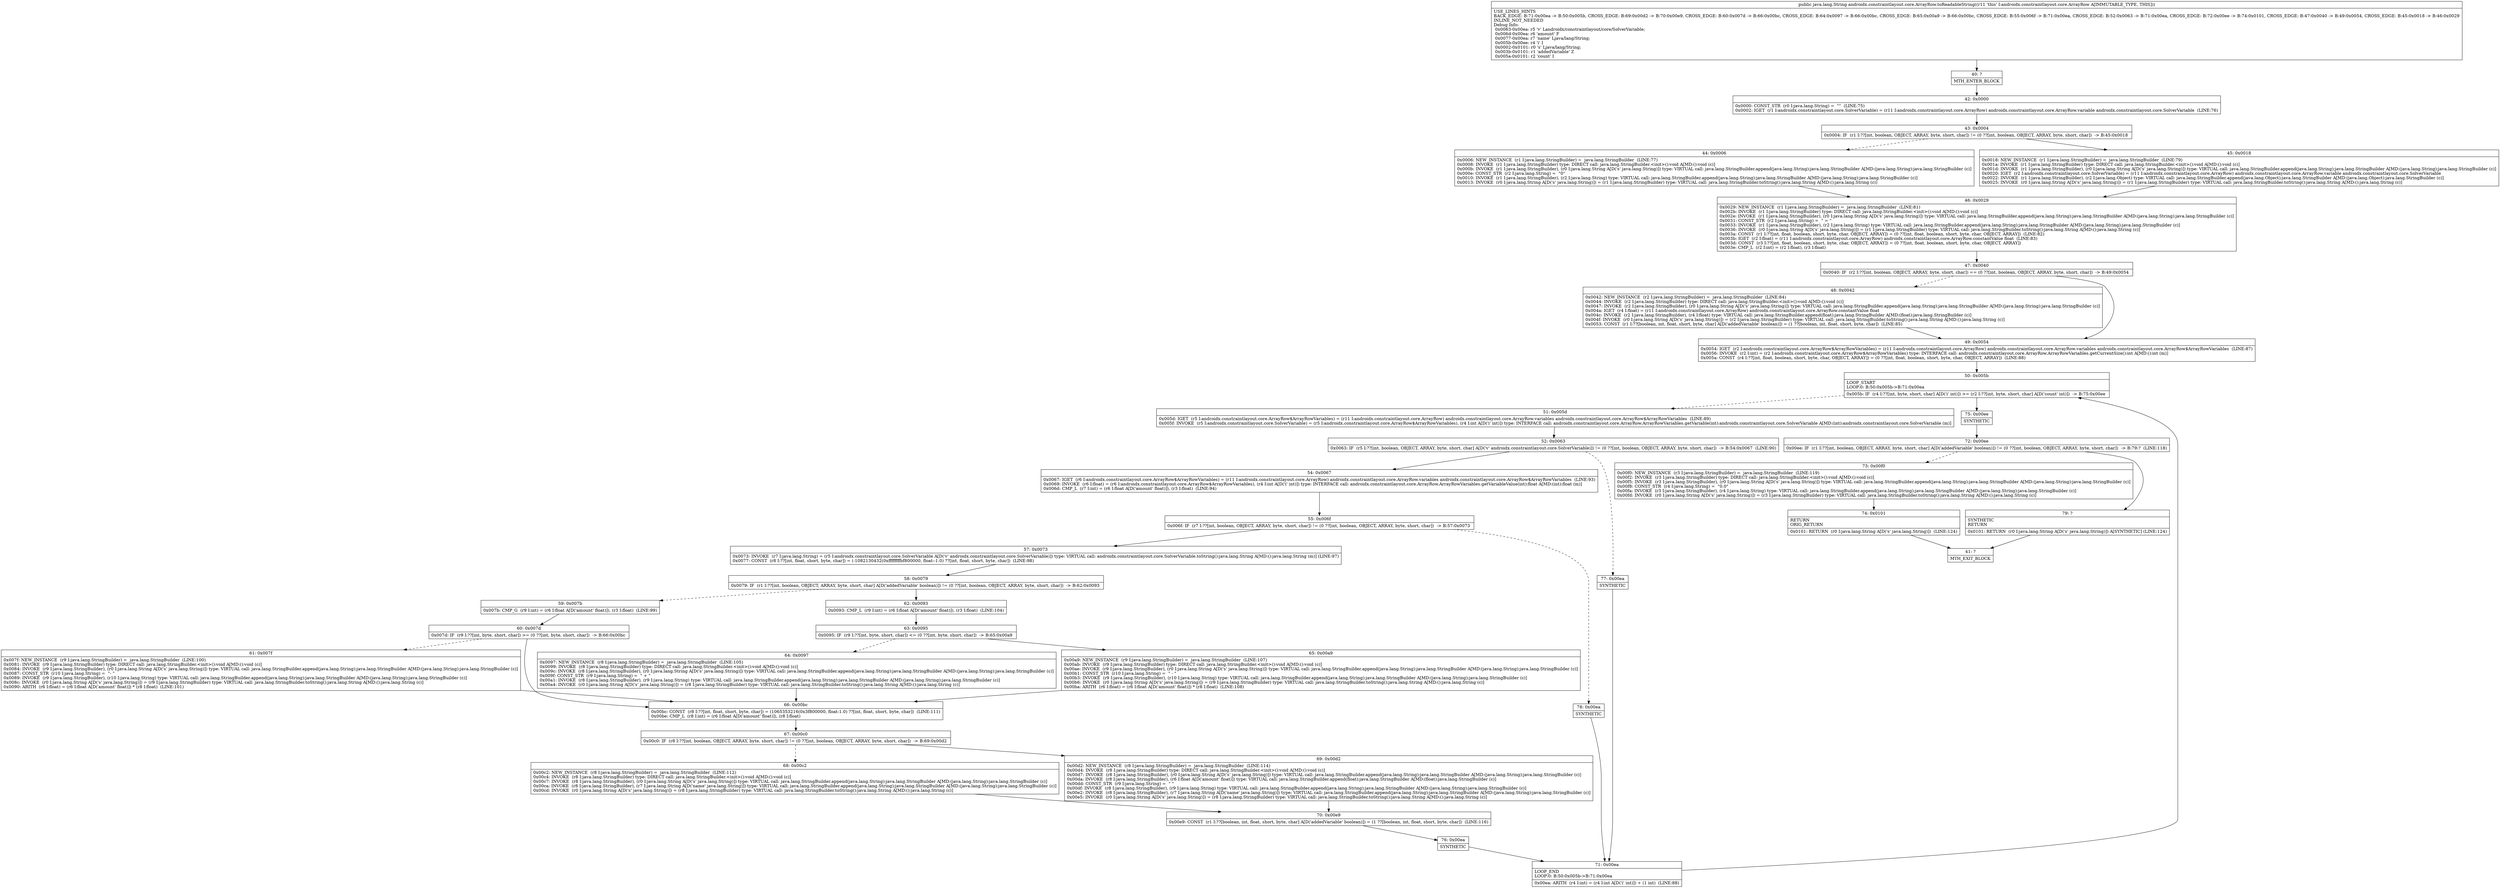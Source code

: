 digraph "CFG forandroidx.constraintlayout.core.ArrayRow.toReadableString()Ljava\/lang\/String;" {
Node_40 [shape=record,label="{40\:\ ?|MTH_ENTER_BLOCK\l}"];
Node_42 [shape=record,label="{42\:\ 0x0000|0x0000: CONST_STR  (r0 I:java.lang.String) =  \"\"  (LINE:75)\l0x0002: IGET  (r1 I:androidx.constraintlayout.core.SolverVariable) = (r11 I:androidx.constraintlayout.core.ArrayRow) androidx.constraintlayout.core.ArrayRow.variable androidx.constraintlayout.core.SolverVariable  (LINE:76)\l}"];
Node_43 [shape=record,label="{43\:\ 0x0004|0x0004: IF  (r1 I:??[int, boolean, OBJECT, ARRAY, byte, short, char]) != (0 ??[int, boolean, OBJECT, ARRAY, byte, short, char])  \-\> B:45:0x0018 \l}"];
Node_44 [shape=record,label="{44\:\ 0x0006|0x0006: NEW_INSTANCE  (r1 I:java.lang.StringBuilder) =  java.lang.StringBuilder  (LINE:77)\l0x0008: INVOKE  (r1 I:java.lang.StringBuilder) type: DIRECT call: java.lang.StringBuilder.\<init\>():void A[MD:():void (c)]\l0x000b: INVOKE  (r1 I:java.lang.StringBuilder), (r0 I:java.lang.String A[D('s' java.lang.String)]) type: VIRTUAL call: java.lang.StringBuilder.append(java.lang.String):java.lang.StringBuilder A[MD:(java.lang.String):java.lang.StringBuilder (c)]\l0x000e: CONST_STR  (r2 I:java.lang.String) =  \"0\" \l0x0010: INVOKE  (r1 I:java.lang.StringBuilder), (r2 I:java.lang.String) type: VIRTUAL call: java.lang.StringBuilder.append(java.lang.String):java.lang.StringBuilder A[MD:(java.lang.String):java.lang.StringBuilder (c)]\l0x0013: INVOKE  (r0 I:java.lang.String A[D('s' java.lang.String)]) = (r1 I:java.lang.StringBuilder) type: VIRTUAL call: java.lang.StringBuilder.toString():java.lang.String A[MD:():java.lang.String (c)]\l}"];
Node_46 [shape=record,label="{46\:\ 0x0029|0x0029: NEW_INSTANCE  (r1 I:java.lang.StringBuilder) =  java.lang.StringBuilder  (LINE:81)\l0x002b: INVOKE  (r1 I:java.lang.StringBuilder) type: DIRECT call: java.lang.StringBuilder.\<init\>():void A[MD:():void (c)]\l0x002e: INVOKE  (r1 I:java.lang.StringBuilder), (r0 I:java.lang.String A[D('s' java.lang.String)]) type: VIRTUAL call: java.lang.StringBuilder.append(java.lang.String):java.lang.StringBuilder A[MD:(java.lang.String):java.lang.StringBuilder (c)]\l0x0031: CONST_STR  (r2 I:java.lang.String) =  \" = \" \l0x0033: INVOKE  (r1 I:java.lang.StringBuilder), (r2 I:java.lang.String) type: VIRTUAL call: java.lang.StringBuilder.append(java.lang.String):java.lang.StringBuilder A[MD:(java.lang.String):java.lang.StringBuilder (c)]\l0x0036: INVOKE  (r0 I:java.lang.String A[D('s' java.lang.String)]) = (r1 I:java.lang.StringBuilder) type: VIRTUAL call: java.lang.StringBuilder.toString():java.lang.String A[MD:():java.lang.String (c)]\l0x003a: CONST  (r1 I:??[int, float, boolean, short, byte, char, OBJECT, ARRAY]) = (0 ??[int, float, boolean, short, byte, char, OBJECT, ARRAY])  (LINE:82)\l0x003b: IGET  (r2 I:float) = (r11 I:androidx.constraintlayout.core.ArrayRow) androidx.constraintlayout.core.ArrayRow.constantValue float  (LINE:83)\l0x003d: CONST  (r3 I:??[int, float, boolean, short, byte, char, OBJECT, ARRAY]) = (0 ??[int, float, boolean, short, byte, char, OBJECT, ARRAY]) \l0x003e: CMP_L  (r2 I:int) = (r2 I:float), (r3 I:float) \l}"];
Node_47 [shape=record,label="{47\:\ 0x0040|0x0040: IF  (r2 I:??[int, boolean, OBJECT, ARRAY, byte, short, char]) == (0 ??[int, boolean, OBJECT, ARRAY, byte, short, char])  \-\> B:49:0x0054 \l}"];
Node_48 [shape=record,label="{48\:\ 0x0042|0x0042: NEW_INSTANCE  (r2 I:java.lang.StringBuilder) =  java.lang.StringBuilder  (LINE:84)\l0x0044: INVOKE  (r2 I:java.lang.StringBuilder) type: DIRECT call: java.lang.StringBuilder.\<init\>():void A[MD:():void (c)]\l0x0047: INVOKE  (r2 I:java.lang.StringBuilder), (r0 I:java.lang.String A[D('s' java.lang.String)]) type: VIRTUAL call: java.lang.StringBuilder.append(java.lang.String):java.lang.StringBuilder A[MD:(java.lang.String):java.lang.StringBuilder (c)]\l0x004a: IGET  (r4 I:float) = (r11 I:androidx.constraintlayout.core.ArrayRow) androidx.constraintlayout.core.ArrayRow.constantValue float \l0x004c: INVOKE  (r2 I:java.lang.StringBuilder), (r4 I:float) type: VIRTUAL call: java.lang.StringBuilder.append(float):java.lang.StringBuilder A[MD:(float):java.lang.StringBuilder (c)]\l0x004f: INVOKE  (r0 I:java.lang.String A[D('s' java.lang.String)]) = (r2 I:java.lang.StringBuilder) type: VIRTUAL call: java.lang.StringBuilder.toString():java.lang.String A[MD:():java.lang.String (c)]\l0x0053: CONST  (r1 I:??[boolean, int, float, short, byte, char] A[D('addedVariable' boolean)]) = (1 ??[boolean, int, float, short, byte, char])  (LINE:85)\l}"];
Node_49 [shape=record,label="{49\:\ 0x0054|0x0054: IGET  (r2 I:androidx.constraintlayout.core.ArrayRow$ArrayRowVariables) = (r11 I:androidx.constraintlayout.core.ArrayRow) androidx.constraintlayout.core.ArrayRow.variables androidx.constraintlayout.core.ArrayRow$ArrayRowVariables  (LINE:87)\l0x0056: INVOKE  (r2 I:int) = (r2 I:androidx.constraintlayout.core.ArrayRow$ArrayRowVariables) type: INTERFACE call: androidx.constraintlayout.core.ArrayRow.ArrayRowVariables.getCurrentSize():int A[MD:():int (m)]\l0x005a: CONST  (r4 I:??[int, float, boolean, short, byte, char, OBJECT, ARRAY]) = (0 ??[int, float, boolean, short, byte, char, OBJECT, ARRAY])  (LINE:88)\l}"];
Node_50 [shape=record,label="{50\:\ 0x005b|LOOP_START\lLOOP:0: B:50:0x005b\-\>B:71:0x00ea\l|0x005b: IF  (r4 I:??[int, byte, short, char] A[D('i' int)]) \>= (r2 I:??[int, byte, short, char] A[D('count' int)])  \-\> B:75:0x00ee \l}"];
Node_51 [shape=record,label="{51\:\ 0x005d|0x005d: IGET  (r5 I:androidx.constraintlayout.core.ArrayRow$ArrayRowVariables) = (r11 I:androidx.constraintlayout.core.ArrayRow) androidx.constraintlayout.core.ArrayRow.variables androidx.constraintlayout.core.ArrayRow$ArrayRowVariables  (LINE:89)\l0x005f: INVOKE  (r5 I:androidx.constraintlayout.core.SolverVariable) = (r5 I:androidx.constraintlayout.core.ArrayRow$ArrayRowVariables), (r4 I:int A[D('i' int)]) type: INTERFACE call: androidx.constraintlayout.core.ArrayRow.ArrayRowVariables.getVariable(int):androidx.constraintlayout.core.SolverVariable A[MD:(int):androidx.constraintlayout.core.SolverVariable (m)]\l}"];
Node_52 [shape=record,label="{52\:\ 0x0063|0x0063: IF  (r5 I:??[int, boolean, OBJECT, ARRAY, byte, short, char] A[D('v' androidx.constraintlayout.core.SolverVariable)]) != (0 ??[int, boolean, OBJECT, ARRAY, byte, short, char])  \-\> B:54:0x0067  (LINE:90)\l}"];
Node_54 [shape=record,label="{54\:\ 0x0067|0x0067: IGET  (r6 I:androidx.constraintlayout.core.ArrayRow$ArrayRowVariables) = (r11 I:androidx.constraintlayout.core.ArrayRow) androidx.constraintlayout.core.ArrayRow.variables androidx.constraintlayout.core.ArrayRow$ArrayRowVariables  (LINE:93)\l0x0069: INVOKE  (r6 I:float) = (r6 I:androidx.constraintlayout.core.ArrayRow$ArrayRowVariables), (r4 I:int A[D('i' int)]) type: INTERFACE call: androidx.constraintlayout.core.ArrayRow.ArrayRowVariables.getVariableValue(int):float A[MD:(int):float (m)]\l0x006d: CMP_L  (r7 I:int) = (r6 I:float A[D('amount' float)]), (r3 I:float)  (LINE:94)\l}"];
Node_55 [shape=record,label="{55\:\ 0x006f|0x006f: IF  (r7 I:??[int, boolean, OBJECT, ARRAY, byte, short, char]) != (0 ??[int, boolean, OBJECT, ARRAY, byte, short, char])  \-\> B:57:0x0073 \l}"];
Node_57 [shape=record,label="{57\:\ 0x0073|0x0073: INVOKE  (r7 I:java.lang.String) = (r5 I:androidx.constraintlayout.core.SolverVariable A[D('v' androidx.constraintlayout.core.SolverVariable)]) type: VIRTUAL call: androidx.constraintlayout.core.SolverVariable.toString():java.lang.String A[MD:():java.lang.String (m)] (LINE:97)\l0x0077: CONST  (r8 I:??[int, float, short, byte, char]) = (\-1082130432(0xffffffffbf800000, float:\-1.0) ??[int, float, short, byte, char])  (LINE:98)\l}"];
Node_58 [shape=record,label="{58\:\ 0x0079|0x0079: IF  (r1 I:??[int, boolean, OBJECT, ARRAY, byte, short, char] A[D('addedVariable' boolean)]) != (0 ??[int, boolean, OBJECT, ARRAY, byte, short, char])  \-\> B:62:0x0093 \l}"];
Node_59 [shape=record,label="{59\:\ 0x007b|0x007b: CMP_G  (r9 I:int) = (r6 I:float A[D('amount' float)]), (r3 I:float)  (LINE:99)\l}"];
Node_60 [shape=record,label="{60\:\ 0x007d|0x007d: IF  (r9 I:??[int, byte, short, char]) \>= (0 ??[int, byte, short, char])  \-\> B:66:0x00bc \l}"];
Node_61 [shape=record,label="{61\:\ 0x007f|0x007f: NEW_INSTANCE  (r9 I:java.lang.StringBuilder) =  java.lang.StringBuilder  (LINE:100)\l0x0081: INVOKE  (r9 I:java.lang.StringBuilder) type: DIRECT call: java.lang.StringBuilder.\<init\>():void A[MD:():void (c)]\l0x0084: INVOKE  (r9 I:java.lang.StringBuilder), (r0 I:java.lang.String A[D('s' java.lang.String)]) type: VIRTUAL call: java.lang.StringBuilder.append(java.lang.String):java.lang.StringBuilder A[MD:(java.lang.String):java.lang.StringBuilder (c)]\l0x0087: CONST_STR  (r10 I:java.lang.String) =  \"\- \" \l0x0089: INVOKE  (r9 I:java.lang.StringBuilder), (r10 I:java.lang.String) type: VIRTUAL call: java.lang.StringBuilder.append(java.lang.String):java.lang.StringBuilder A[MD:(java.lang.String):java.lang.StringBuilder (c)]\l0x008c: INVOKE  (r0 I:java.lang.String A[D('s' java.lang.String)]) = (r9 I:java.lang.StringBuilder) type: VIRTUAL call: java.lang.StringBuilder.toString():java.lang.String A[MD:():java.lang.String (c)]\l0x0090: ARITH  (r6 I:float) = (r6 I:float A[D('amount' float)]) * (r8 I:float)  (LINE:101)\l}"];
Node_66 [shape=record,label="{66\:\ 0x00bc|0x00bc: CONST  (r8 I:??[int, float, short, byte, char]) = (1065353216(0x3f800000, float:1.0) ??[int, float, short, byte, char])  (LINE:111)\l0x00be: CMP_L  (r8 I:int) = (r6 I:float A[D('amount' float)]), (r8 I:float) \l}"];
Node_67 [shape=record,label="{67\:\ 0x00c0|0x00c0: IF  (r8 I:??[int, boolean, OBJECT, ARRAY, byte, short, char]) != (0 ??[int, boolean, OBJECT, ARRAY, byte, short, char])  \-\> B:69:0x00d2 \l}"];
Node_68 [shape=record,label="{68\:\ 0x00c2|0x00c2: NEW_INSTANCE  (r8 I:java.lang.StringBuilder) =  java.lang.StringBuilder  (LINE:112)\l0x00c4: INVOKE  (r8 I:java.lang.StringBuilder) type: DIRECT call: java.lang.StringBuilder.\<init\>():void A[MD:():void (c)]\l0x00c7: INVOKE  (r8 I:java.lang.StringBuilder), (r0 I:java.lang.String A[D('s' java.lang.String)]) type: VIRTUAL call: java.lang.StringBuilder.append(java.lang.String):java.lang.StringBuilder A[MD:(java.lang.String):java.lang.StringBuilder (c)]\l0x00ca: INVOKE  (r8 I:java.lang.StringBuilder), (r7 I:java.lang.String A[D('name' java.lang.String)]) type: VIRTUAL call: java.lang.StringBuilder.append(java.lang.String):java.lang.StringBuilder A[MD:(java.lang.String):java.lang.StringBuilder (c)]\l0x00cd: INVOKE  (r0 I:java.lang.String A[D('s' java.lang.String)]) = (r8 I:java.lang.StringBuilder) type: VIRTUAL call: java.lang.StringBuilder.toString():java.lang.String A[MD:():java.lang.String (c)]\l}"];
Node_70 [shape=record,label="{70\:\ 0x00e9|0x00e9: CONST  (r1 I:??[boolean, int, float, short, byte, char] A[D('addedVariable' boolean)]) = (1 ??[boolean, int, float, short, byte, char])  (LINE:116)\l}"];
Node_76 [shape=record,label="{76\:\ 0x00ea|SYNTHETIC\l}"];
Node_71 [shape=record,label="{71\:\ 0x00ea|LOOP_END\lLOOP:0: B:50:0x005b\-\>B:71:0x00ea\l|0x00ea: ARITH  (r4 I:int) = (r4 I:int A[D('i' int)]) + (1 int)  (LINE:88)\l}"];
Node_69 [shape=record,label="{69\:\ 0x00d2|0x00d2: NEW_INSTANCE  (r8 I:java.lang.StringBuilder) =  java.lang.StringBuilder  (LINE:114)\l0x00d4: INVOKE  (r8 I:java.lang.StringBuilder) type: DIRECT call: java.lang.StringBuilder.\<init\>():void A[MD:():void (c)]\l0x00d7: INVOKE  (r8 I:java.lang.StringBuilder), (r0 I:java.lang.String A[D('s' java.lang.String)]) type: VIRTUAL call: java.lang.StringBuilder.append(java.lang.String):java.lang.StringBuilder A[MD:(java.lang.String):java.lang.StringBuilder (c)]\l0x00da: INVOKE  (r8 I:java.lang.StringBuilder), (r6 I:float A[D('amount' float)]) type: VIRTUAL call: java.lang.StringBuilder.append(float):java.lang.StringBuilder A[MD:(float):java.lang.StringBuilder (c)]\l0x00dd: CONST_STR  (r9 I:java.lang.String) =  \" \" \l0x00df: INVOKE  (r8 I:java.lang.StringBuilder), (r9 I:java.lang.String) type: VIRTUAL call: java.lang.StringBuilder.append(java.lang.String):java.lang.StringBuilder A[MD:(java.lang.String):java.lang.StringBuilder (c)]\l0x00e2: INVOKE  (r8 I:java.lang.StringBuilder), (r7 I:java.lang.String A[D('name' java.lang.String)]) type: VIRTUAL call: java.lang.StringBuilder.append(java.lang.String):java.lang.StringBuilder A[MD:(java.lang.String):java.lang.StringBuilder (c)]\l0x00e5: INVOKE  (r0 I:java.lang.String A[D('s' java.lang.String)]) = (r8 I:java.lang.StringBuilder) type: VIRTUAL call: java.lang.StringBuilder.toString():java.lang.String A[MD:():java.lang.String (c)]\l}"];
Node_62 [shape=record,label="{62\:\ 0x0093|0x0093: CMP_L  (r9 I:int) = (r6 I:float A[D('amount' float)]), (r3 I:float)  (LINE:104)\l}"];
Node_63 [shape=record,label="{63\:\ 0x0095|0x0095: IF  (r9 I:??[int, byte, short, char]) \<= (0 ??[int, byte, short, char])  \-\> B:65:0x00a9 \l}"];
Node_64 [shape=record,label="{64\:\ 0x0097|0x0097: NEW_INSTANCE  (r8 I:java.lang.StringBuilder) =  java.lang.StringBuilder  (LINE:105)\l0x0099: INVOKE  (r8 I:java.lang.StringBuilder) type: DIRECT call: java.lang.StringBuilder.\<init\>():void A[MD:():void (c)]\l0x009c: INVOKE  (r8 I:java.lang.StringBuilder), (r0 I:java.lang.String A[D('s' java.lang.String)]) type: VIRTUAL call: java.lang.StringBuilder.append(java.lang.String):java.lang.StringBuilder A[MD:(java.lang.String):java.lang.StringBuilder (c)]\l0x009f: CONST_STR  (r9 I:java.lang.String) =  \" + \" \l0x00a1: INVOKE  (r8 I:java.lang.StringBuilder), (r9 I:java.lang.String) type: VIRTUAL call: java.lang.StringBuilder.append(java.lang.String):java.lang.StringBuilder A[MD:(java.lang.String):java.lang.StringBuilder (c)]\l0x00a4: INVOKE  (r0 I:java.lang.String A[D('s' java.lang.String)]) = (r8 I:java.lang.StringBuilder) type: VIRTUAL call: java.lang.StringBuilder.toString():java.lang.String A[MD:():java.lang.String (c)]\l}"];
Node_65 [shape=record,label="{65\:\ 0x00a9|0x00a9: NEW_INSTANCE  (r9 I:java.lang.StringBuilder) =  java.lang.StringBuilder  (LINE:107)\l0x00ab: INVOKE  (r9 I:java.lang.StringBuilder) type: DIRECT call: java.lang.StringBuilder.\<init\>():void A[MD:():void (c)]\l0x00ae: INVOKE  (r9 I:java.lang.StringBuilder), (r0 I:java.lang.String A[D('s' java.lang.String)]) type: VIRTUAL call: java.lang.StringBuilder.append(java.lang.String):java.lang.StringBuilder A[MD:(java.lang.String):java.lang.StringBuilder (c)]\l0x00b1: CONST_STR  (r10 I:java.lang.String) =  \" \- \" \l0x00b3: INVOKE  (r9 I:java.lang.StringBuilder), (r10 I:java.lang.String) type: VIRTUAL call: java.lang.StringBuilder.append(java.lang.String):java.lang.StringBuilder A[MD:(java.lang.String):java.lang.StringBuilder (c)]\l0x00b6: INVOKE  (r0 I:java.lang.String A[D('s' java.lang.String)]) = (r9 I:java.lang.StringBuilder) type: VIRTUAL call: java.lang.StringBuilder.toString():java.lang.String A[MD:():java.lang.String (c)]\l0x00ba: ARITH  (r6 I:float) = (r6 I:float A[D('amount' float)]) * (r8 I:float)  (LINE:108)\l}"];
Node_78 [shape=record,label="{78\:\ 0x00ea|SYNTHETIC\l}"];
Node_77 [shape=record,label="{77\:\ 0x00ea|SYNTHETIC\l}"];
Node_75 [shape=record,label="{75\:\ 0x00ee|SYNTHETIC\l}"];
Node_72 [shape=record,label="{72\:\ 0x00ee|0x00ee: IF  (r1 I:??[int, boolean, OBJECT, ARRAY, byte, short, char] A[D('addedVariable' boolean)]) != (0 ??[int, boolean, OBJECT, ARRAY, byte, short, char])  \-\> B:79:?  (LINE:118)\l}"];
Node_73 [shape=record,label="{73\:\ 0x00f0|0x00f0: NEW_INSTANCE  (r3 I:java.lang.StringBuilder) =  java.lang.StringBuilder  (LINE:119)\l0x00f2: INVOKE  (r3 I:java.lang.StringBuilder) type: DIRECT call: java.lang.StringBuilder.\<init\>():void A[MD:():void (c)]\l0x00f5: INVOKE  (r3 I:java.lang.StringBuilder), (r0 I:java.lang.String A[D('s' java.lang.String)]) type: VIRTUAL call: java.lang.StringBuilder.append(java.lang.String):java.lang.StringBuilder A[MD:(java.lang.String):java.lang.StringBuilder (c)]\l0x00f8: CONST_STR  (r4 I:java.lang.String) =  \"0.0\" \l0x00fa: INVOKE  (r3 I:java.lang.StringBuilder), (r4 I:java.lang.String) type: VIRTUAL call: java.lang.StringBuilder.append(java.lang.String):java.lang.StringBuilder A[MD:(java.lang.String):java.lang.StringBuilder (c)]\l0x00fd: INVOKE  (r0 I:java.lang.String A[D('s' java.lang.String)]) = (r3 I:java.lang.StringBuilder) type: VIRTUAL call: java.lang.StringBuilder.toString():java.lang.String A[MD:():java.lang.String (c)]\l}"];
Node_74 [shape=record,label="{74\:\ 0x0101|RETURN\lORIG_RETURN\l|0x0101: RETURN  (r0 I:java.lang.String A[D('s' java.lang.String)])  (LINE:124)\l}"];
Node_41 [shape=record,label="{41\:\ ?|MTH_EXIT_BLOCK\l}"];
Node_79 [shape=record,label="{79\:\ ?|SYNTHETIC\lRETURN\l|0x0101: RETURN  (r0 I:java.lang.String A[D('s' java.lang.String)]) A[SYNTHETIC] (LINE:124)\l}"];
Node_45 [shape=record,label="{45\:\ 0x0018|0x0018: NEW_INSTANCE  (r1 I:java.lang.StringBuilder) =  java.lang.StringBuilder  (LINE:79)\l0x001a: INVOKE  (r1 I:java.lang.StringBuilder) type: DIRECT call: java.lang.StringBuilder.\<init\>():void A[MD:():void (c)]\l0x001d: INVOKE  (r1 I:java.lang.StringBuilder), (r0 I:java.lang.String A[D('s' java.lang.String)]) type: VIRTUAL call: java.lang.StringBuilder.append(java.lang.String):java.lang.StringBuilder A[MD:(java.lang.String):java.lang.StringBuilder (c)]\l0x0020: IGET  (r2 I:androidx.constraintlayout.core.SolverVariable) = (r11 I:androidx.constraintlayout.core.ArrayRow) androidx.constraintlayout.core.ArrayRow.variable androidx.constraintlayout.core.SolverVariable \l0x0022: INVOKE  (r1 I:java.lang.StringBuilder), (r2 I:java.lang.Object) type: VIRTUAL call: java.lang.StringBuilder.append(java.lang.Object):java.lang.StringBuilder A[MD:(java.lang.Object):java.lang.StringBuilder (c)]\l0x0025: INVOKE  (r0 I:java.lang.String A[D('s' java.lang.String)]) = (r1 I:java.lang.StringBuilder) type: VIRTUAL call: java.lang.StringBuilder.toString():java.lang.String A[MD:():java.lang.String (c)]\l}"];
MethodNode[shape=record,label="{public java.lang.String androidx.constraintlayout.core.ArrayRow.toReadableString((r11 'this' I:androidx.constraintlayout.core.ArrayRow A[IMMUTABLE_TYPE, THIS]))  | USE_LINES_HINTS\lBACK_EDGE: B:71:0x00ea \-\> B:50:0x005b, CROSS_EDGE: B:69:0x00d2 \-\> B:70:0x00e9, CROSS_EDGE: B:60:0x007d \-\> B:66:0x00bc, CROSS_EDGE: B:64:0x0097 \-\> B:66:0x00bc, CROSS_EDGE: B:65:0x00a9 \-\> B:66:0x00bc, CROSS_EDGE: B:55:0x006f \-\> B:71:0x00ea, CROSS_EDGE: B:52:0x0063 \-\> B:71:0x00ea, CROSS_EDGE: B:72:0x00ee \-\> B:74:0x0101, CROSS_EDGE: B:47:0x0040 \-\> B:49:0x0054, CROSS_EDGE: B:45:0x0018 \-\> B:46:0x0029\lINLINE_NOT_NEEDED\lDebug Info:\l  0x0063\-0x00ea: r5 'v' Landroidx\/constraintlayout\/core\/SolverVariable;\l  0x006d\-0x00ea: r6 'amount' F\l  0x0077\-0x00ea: r7 'name' Ljava\/lang\/String;\l  0x005b\-0x00ee: r4 'i' I\l  0x0002\-0x0101: r0 's' Ljava\/lang\/String;\l  0x003b\-0x0101: r1 'addedVariable' Z\l  0x005a\-0x0101: r2 'count' I\l}"];
MethodNode -> Node_40;Node_40 -> Node_42;
Node_42 -> Node_43;
Node_43 -> Node_44[style=dashed];
Node_43 -> Node_45;
Node_44 -> Node_46;
Node_46 -> Node_47;
Node_47 -> Node_48[style=dashed];
Node_47 -> Node_49;
Node_48 -> Node_49;
Node_49 -> Node_50;
Node_50 -> Node_51[style=dashed];
Node_50 -> Node_75;
Node_51 -> Node_52;
Node_52 -> Node_54;
Node_52 -> Node_77[style=dashed];
Node_54 -> Node_55;
Node_55 -> Node_57;
Node_55 -> Node_78[style=dashed];
Node_57 -> Node_58;
Node_58 -> Node_59[style=dashed];
Node_58 -> Node_62;
Node_59 -> Node_60;
Node_60 -> Node_61[style=dashed];
Node_60 -> Node_66;
Node_61 -> Node_66;
Node_66 -> Node_67;
Node_67 -> Node_68[style=dashed];
Node_67 -> Node_69;
Node_68 -> Node_70;
Node_70 -> Node_76;
Node_76 -> Node_71;
Node_71 -> Node_50;
Node_69 -> Node_70;
Node_62 -> Node_63;
Node_63 -> Node_64[style=dashed];
Node_63 -> Node_65;
Node_64 -> Node_66;
Node_65 -> Node_66;
Node_78 -> Node_71;
Node_77 -> Node_71;
Node_75 -> Node_72;
Node_72 -> Node_73[style=dashed];
Node_72 -> Node_79;
Node_73 -> Node_74;
Node_74 -> Node_41;
Node_79 -> Node_41;
Node_45 -> Node_46;
}

